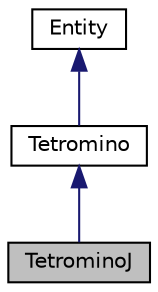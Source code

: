 digraph "TetrominoJ"
{
 // LATEX_PDF_SIZE
  edge [fontname="Helvetica",fontsize="10",labelfontname="Helvetica",labelfontsize="10"];
  node [fontname="Helvetica",fontsize="10",shape=record];
  Node1 [label="TetrominoJ",height=0.2,width=0.4,color="black", fillcolor="grey75", style="filled", fontcolor="black",tooltip=" "];
  Node2 -> Node1 [dir="back",color="midnightblue",fontsize="10",style="solid"];
  Node2 [label="Tetromino",height=0.2,width=0.4,color="black", fillcolor="white", style="filled",URL="$classTetromino.html",tooltip=" "];
  Node3 -> Node2 [dir="back",color="midnightblue",fontsize="10",style="solid"];
  Node3 [label="Entity",height=0.2,width=0.4,color="black", fillcolor="white", style="filled",URL="$classEntity.html",tooltip=" "];
}
